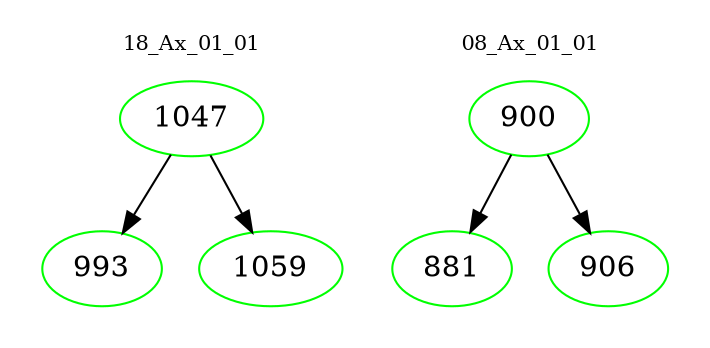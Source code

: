 digraph{
subgraph cluster_0 {
color = white
label = "18_Ax_01_01";
fontsize=10;
T0_1047 [label="1047", color="green"]
T0_1047 -> T0_993 [color="black"]
T0_993 [label="993", color="green"]
T0_1047 -> T0_1059 [color="black"]
T0_1059 [label="1059", color="green"]
}
subgraph cluster_1 {
color = white
label = "08_Ax_01_01";
fontsize=10;
T1_900 [label="900", color="green"]
T1_900 -> T1_881 [color="black"]
T1_881 [label="881", color="green"]
T1_900 -> T1_906 [color="black"]
T1_906 [label="906", color="green"]
}
}
